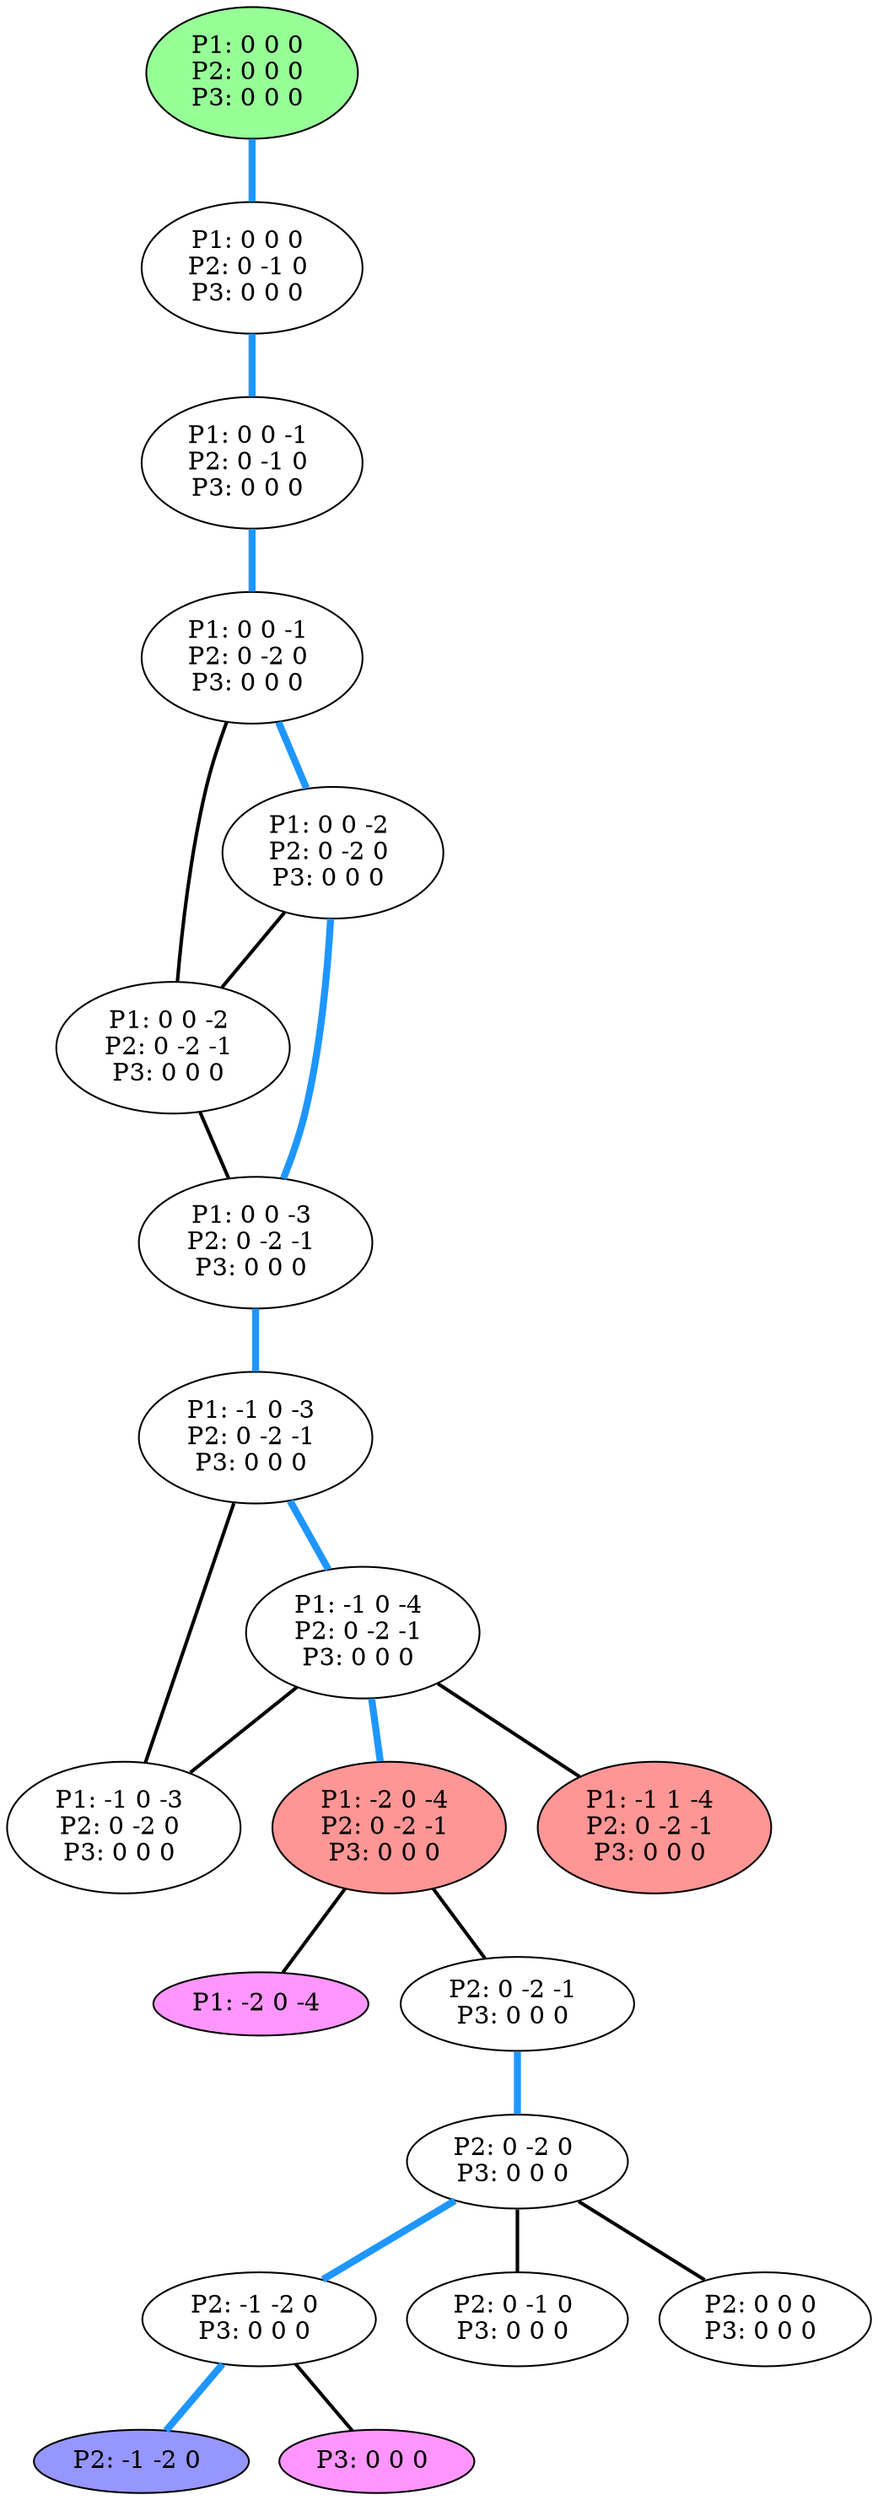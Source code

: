 graph G {
color = "black"
0 [label = "P1: 0 0 0 
P2: 0 0 0 
P3: 0 0 0 
",  style="filled", fillcolor = "#96FF96"];
1 [label = "P1: 0 0 0 
P2: 0 -1 0 
P3: 0 0 0 
"];
2 [label = "P1: 0 0 -1 
P2: 0 -1 0 
P3: 0 0 0 
"];
3 [label = "P1: 0 0 -1 
P2: 0 -2 0 
P3: 0 0 0 
"];
4 [label = "P1: 0 0 -2 
P2: 0 -2 0 
P3: 0 0 0 
"];
5 [label = "P1: 0 0 -2 
P2: 0 -2 -1 
P3: 0 0 0 
"];
6 [label = "P1: 0 0 -3 
P2: 0 -2 -1 
P3: 0 0 0 
"];
7 [label = "P1: -1 0 -3 
P2: 0 -2 -1 
P3: 0 0 0 
"];
8 [label = "P1: -1 0 -4 
P2: 0 -2 -1 
P3: 0 0 0 
"];
9 [label = "P1: -1 0 -3 
P2: 0 -2 0 
P3: 0 0 0 
"];
10 [label = "P1: -2 0 -4 
P2: 0 -2 -1 
P3: 0 0 0 
",  style="filled", fillcolor = "#FF9696"];
11 [label = "P1: -1 1 -4 
P2: 0 -2 -1 
P3: 0 0 0 
",  style="filled", fillcolor = "#FF9696"];
12 [label = "P1: -2 0 -4 
",  style="filled", fillcolor = "#FF96FF"];
13 [label = "P2: 0 -2 -1 
P3: 0 0 0 
"];
14 [label = "P2: 0 -2 0 
P3: 0 0 0 
"];
15 [label = "P2: -1 -2 0 
P3: 0 0 0 
"];
16 [label = "P2: 0 -1 0 
P3: 0 0 0 
"];
17 [label = "P2: 0 0 0 
P3: 0 0 0 
"];
18 [label = "P2: -1 -2 0 
", style="filled", fillcolor = "#9696FF"];
19 [label = "P3: 0 0 0 
",  style="filled", fillcolor = "#FF96FF"];
edge [style=bold];
0 -- 1 [color="#1E96FF", penwidth=4.0];

1 -- 2 [color="#1E96FF", penwidth=4.0];

2 -- 3 [color="#1E96FF", penwidth=4.0];

3 -- 4 [color="#1E96FF", penwidth=4.0];
3 -- 5 [color=black];

4 -- 5 [color=black];
4 -- 6 [color="#1E96FF", penwidth=4.0];

5 -- 6 [color=black];

6 -- 7 [color="#1E96FF", penwidth=4.0];

7 -- 8 [color="#1E96FF", penwidth=4.0];
7 -- 9 [color=black];

8 -- 10 [color="#1E96FF", penwidth=4.0];
8 -- 11 [color=black];
8 -- 9 [color=black];


10 -- 13 [color=black];
10 -- 12 [color=black];


13 -- 14 [color="#1E96FF", penwidth=4.0];

14 -- 15 [color="#1E96FF", penwidth=4.0];
14 -- 16 [color=black];
14 -- 17 [color=black];

15 -- 19 [color=black];
15 -- 18 [color="#1E96FF", penwidth=4.0];



}
